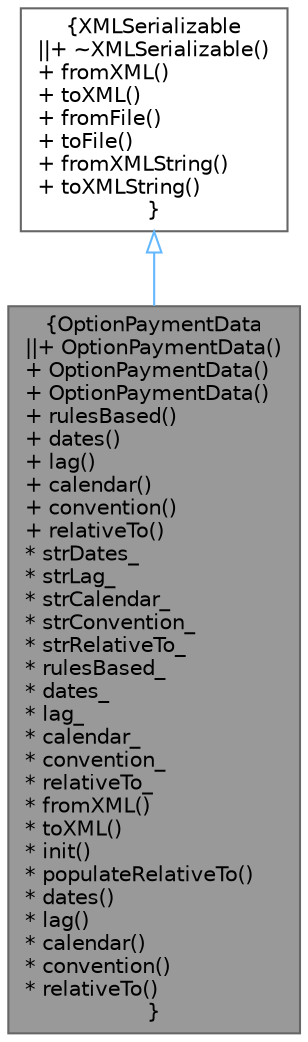 digraph "OptionPaymentData"
{
 // INTERACTIVE_SVG=YES
 // LATEX_PDF_SIZE
  bgcolor="transparent";
  edge [fontname=Helvetica,fontsize=10,labelfontname=Helvetica,labelfontsize=10];
  node [fontname=Helvetica,fontsize=10,shape=box,height=0.2,width=0.4];
  Node1 [label="{OptionPaymentData\n||+ OptionPaymentData()\l+ OptionPaymentData()\l+ OptionPaymentData()\l+ rulesBased()\l+ dates()\l+ lag()\l+ calendar()\l+ convention()\l+ relativeTo()\l* strDates_\l* strLag_\l* strCalendar_\l* strConvention_\l* strRelativeTo_\l* rulesBased_\l* dates_\l* lag_\l* calendar_\l* convention_\l* relativeTo_\l* fromXML()\l* toXML()\l* init()\l* populateRelativeTo()\l* dates()\l* lag()\l* calendar()\l* convention()\l* relativeTo()\l}",height=0.2,width=0.4,color="gray40", fillcolor="grey60", style="filled", fontcolor="black",tooltip=" "];
  Node2 -> Node1 [dir="back",color="steelblue1",style="solid",arrowtail="onormal"];
  Node2 [label="{XMLSerializable\n||+ ~XMLSerializable()\l+ fromXML()\l+ toXML()\l+ fromFile()\l+ toFile()\l+ fromXMLString()\l+ toXMLString()\l}",height=0.2,width=0.4,color="gray40", fillcolor="white", style="filled",URL="$classore_1_1data_1_1_x_m_l_serializable.html",tooltip="Base class for all serializable classes."];
}
